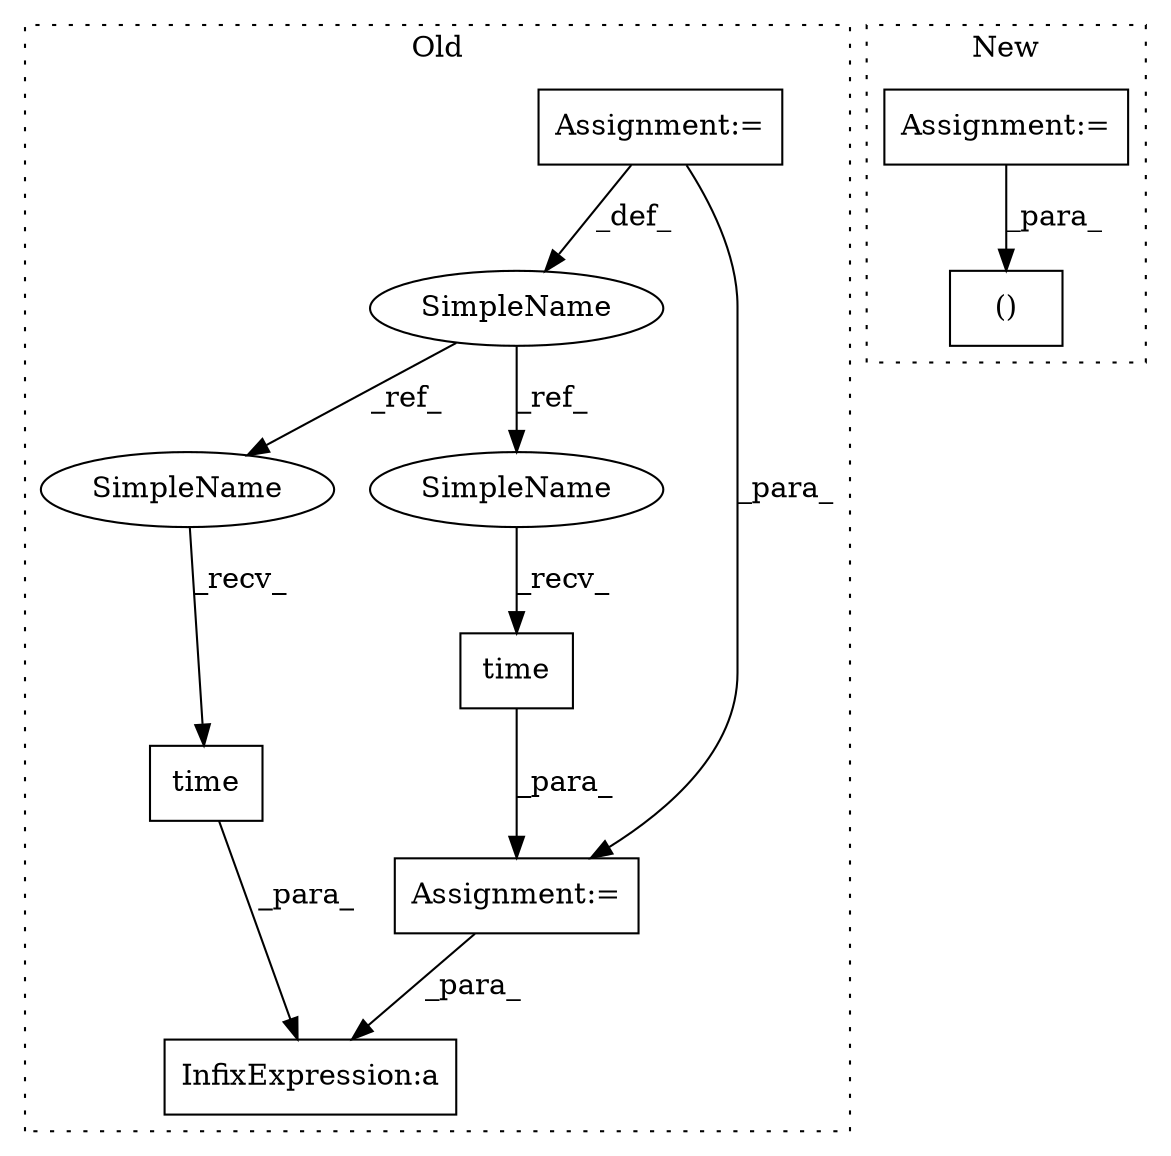 digraph G {
subgraph cluster0 {
1 [label="time" a="32" s="1648" l="6" shape="box"];
3 [label="Assignment:=" a="7" s="1114" l="4" shape="box"];
4 [label="SimpleName" a="42" s="1114" l="4" shape="ellipse"];
5 [label="time" a="32" s="1366" l="6" shape="box"];
6 [label="InfixExpression:a" a="27" s="1654" l="3" shape="box"];
7 [label="Assignment:=" a="7" s="1360" l="1" shape="box"];
9 [label="SimpleName" a="42" s="1643" l="4" shape="ellipse"];
10 [label="SimpleName" a="42" s="1361" l="4" shape="ellipse"];
label = "Old";
style="dotted";
}
subgraph cluster1 {
2 [label="()" a="106" s="1332" l="29" shape="box"];
8 [label="Assignment:=" a="7" s="1088" l="11" shape="box"];
label = "New";
style="dotted";
}
1 -> 6 [label="_para_"];
3 -> 7 [label="_para_"];
3 -> 4 [label="_def_"];
4 -> 9 [label="_ref_"];
4 -> 10 [label="_ref_"];
5 -> 7 [label="_para_"];
7 -> 6 [label="_para_"];
8 -> 2 [label="_para_"];
9 -> 1 [label="_recv_"];
10 -> 5 [label="_recv_"];
}